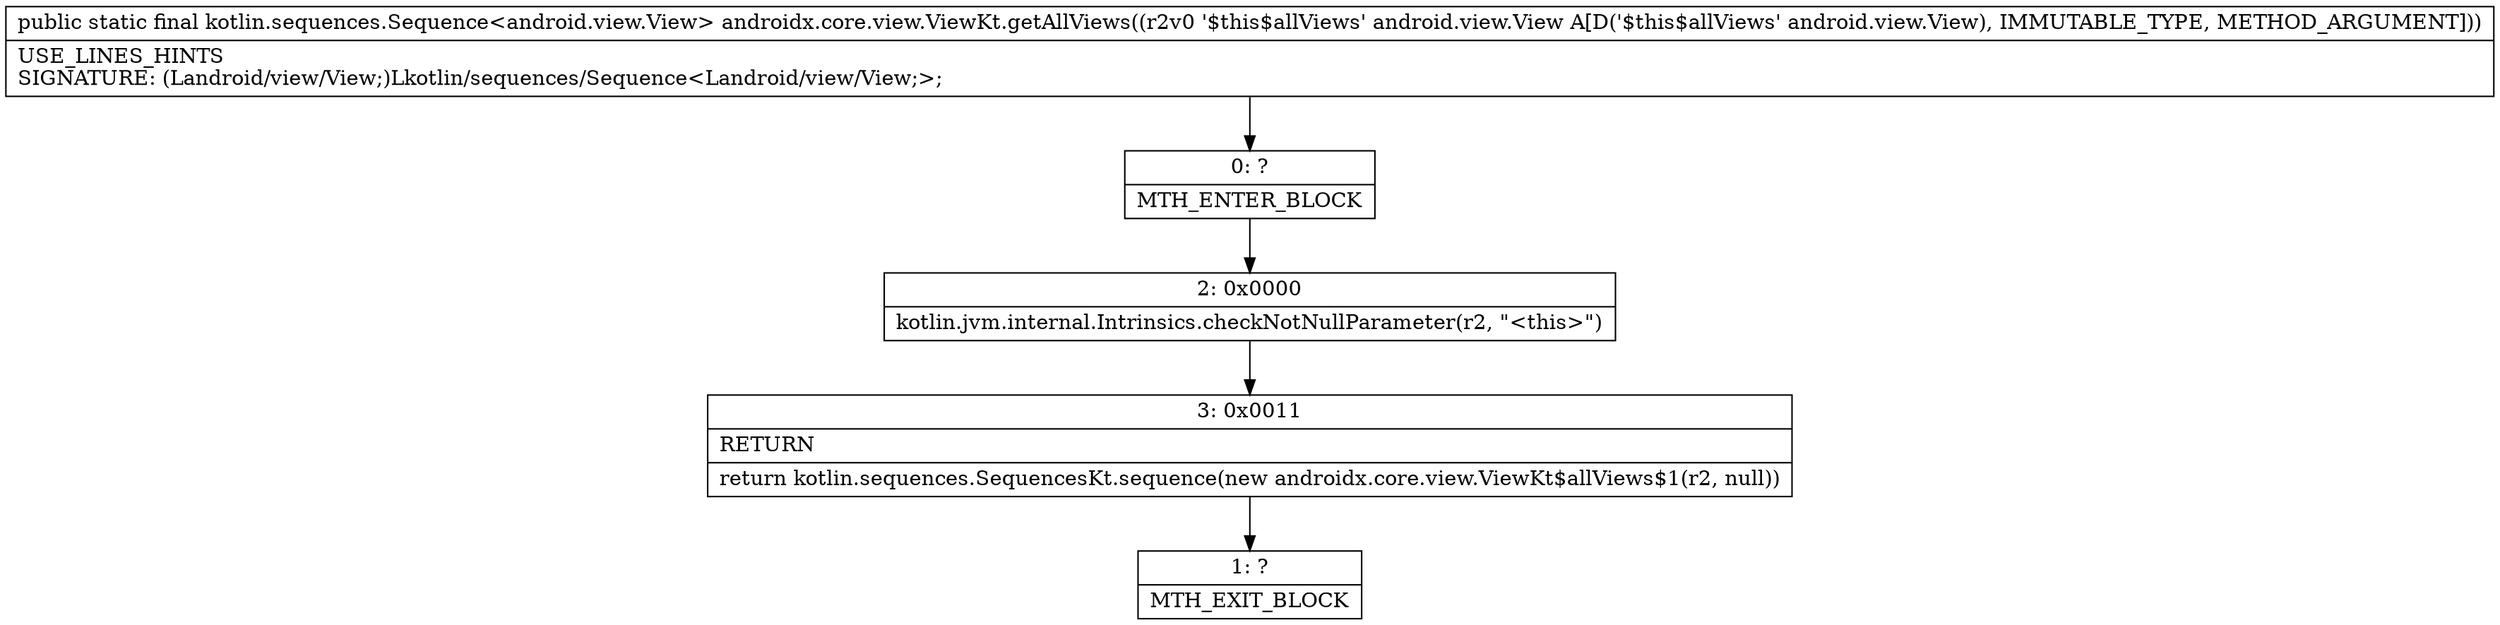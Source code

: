 digraph "CFG forandroidx.core.view.ViewKt.getAllViews(Landroid\/view\/View;)Lkotlin\/sequences\/Sequence;" {
Node_0 [shape=record,label="{0\:\ ?|MTH_ENTER_BLOCK\l}"];
Node_2 [shape=record,label="{2\:\ 0x0000|kotlin.jvm.internal.Intrinsics.checkNotNullParameter(r2, \"\<this\>\")\l}"];
Node_3 [shape=record,label="{3\:\ 0x0011|RETURN\l|return kotlin.sequences.SequencesKt.sequence(new androidx.core.view.ViewKt$allViews$1(r2, null))\l}"];
Node_1 [shape=record,label="{1\:\ ?|MTH_EXIT_BLOCK\l}"];
MethodNode[shape=record,label="{public static final kotlin.sequences.Sequence\<android.view.View\> androidx.core.view.ViewKt.getAllViews((r2v0 '$this$allViews' android.view.View A[D('$this$allViews' android.view.View), IMMUTABLE_TYPE, METHOD_ARGUMENT]))  | USE_LINES_HINTS\lSIGNATURE: (Landroid\/view\/View;)Lkotlin\/sequences\/Sequence\<Landroid\/view\/View;\>;\l}"];
MethodNode -> Node_0;Node_0 -> Node_2;
Node_2 -> Node_3;
Node_3 -> Node_1;
}

